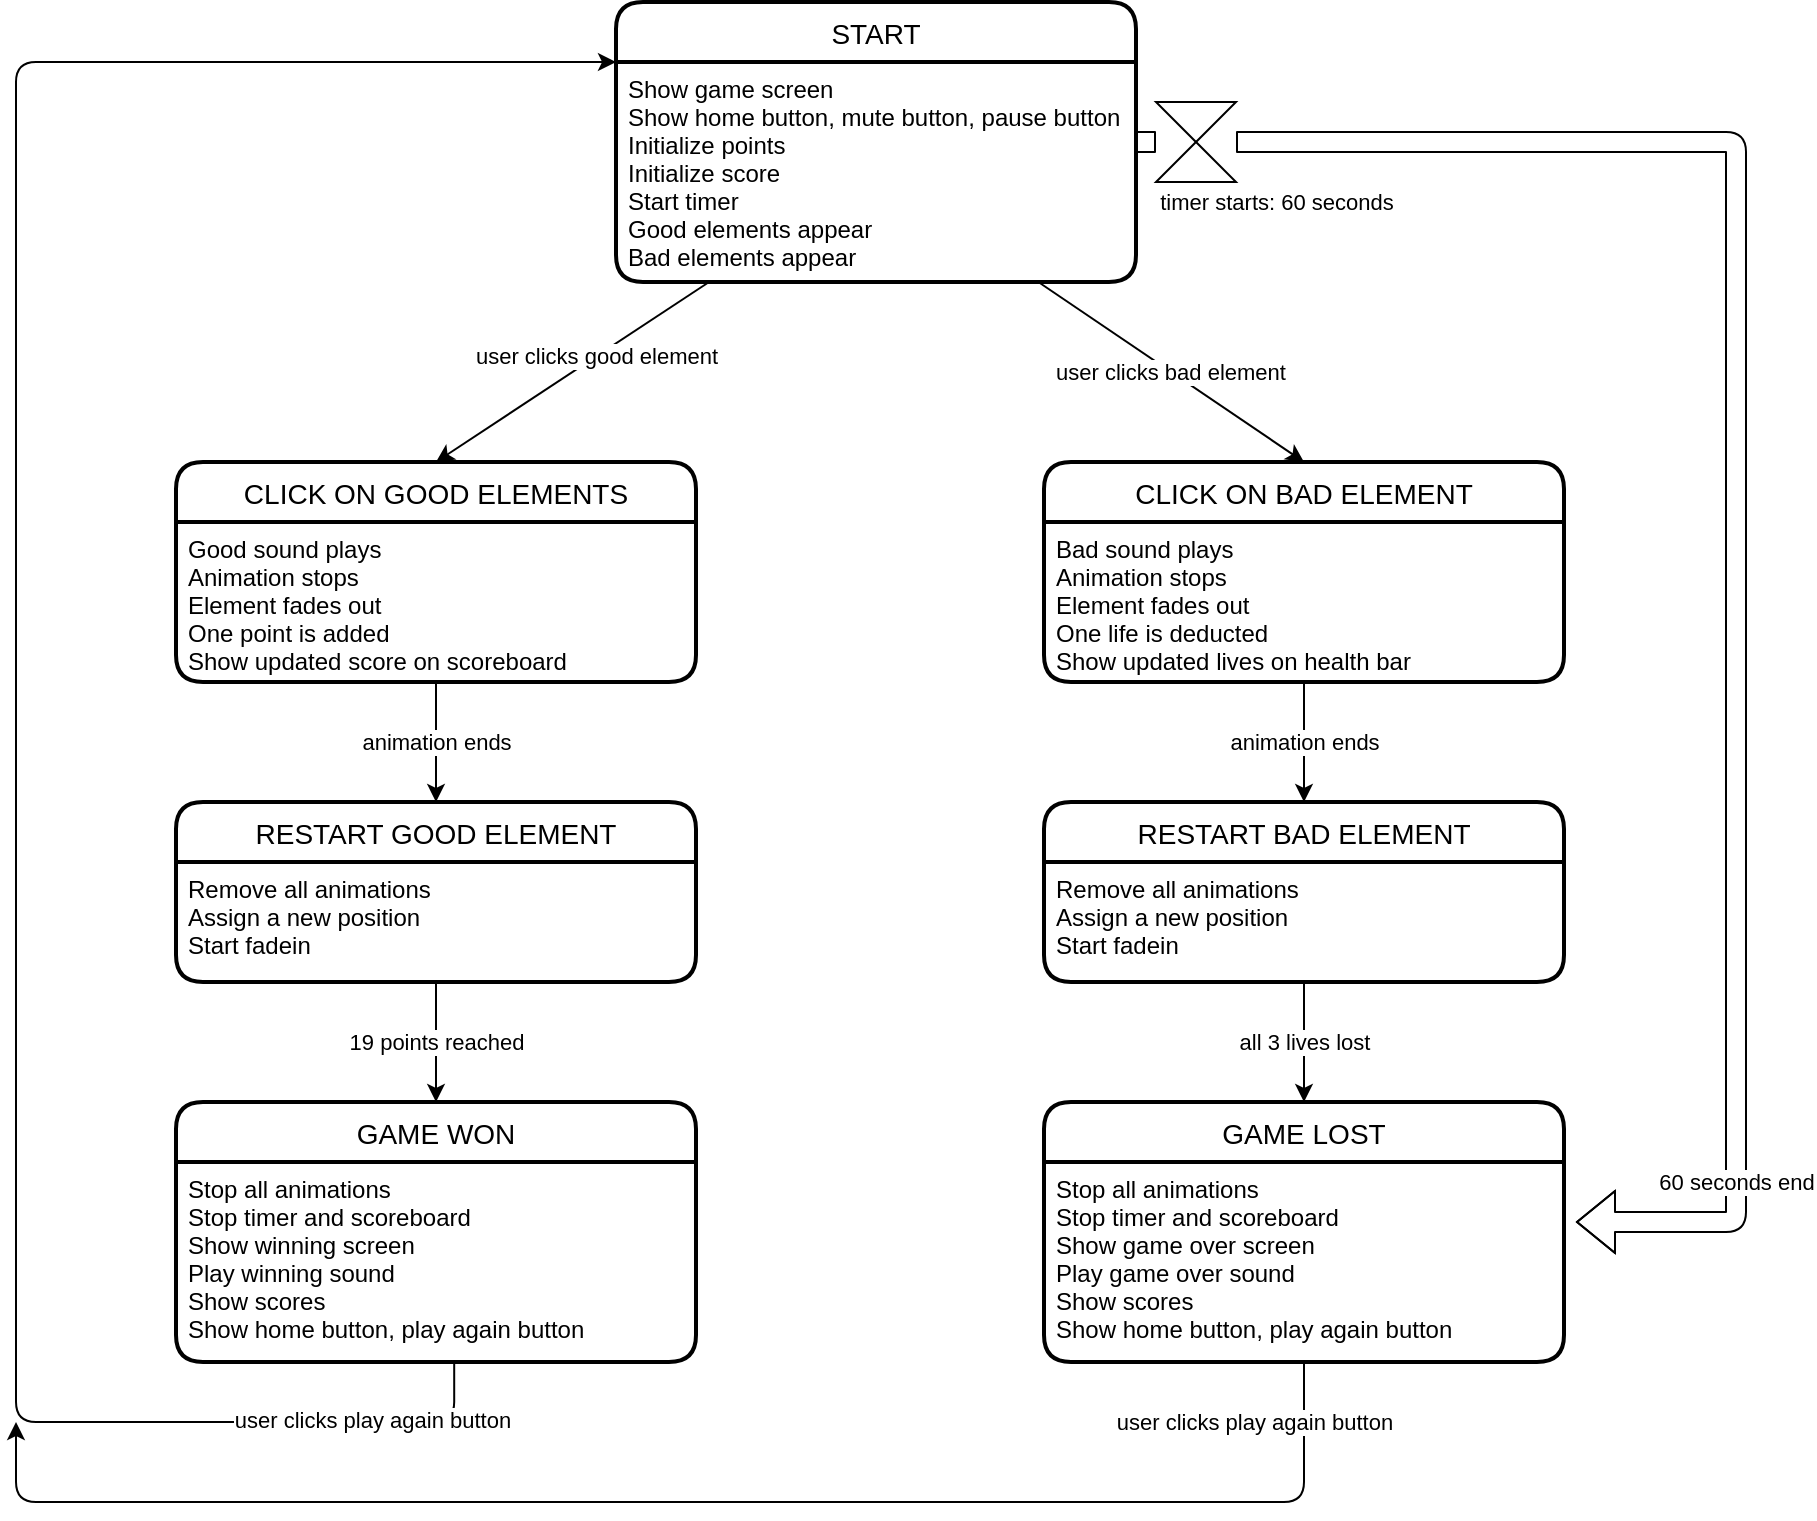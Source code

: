 <mxfile>
    <diagram id="K4MidbQB4vWUFF9jY5_W" name="Page-1">
        <mxGraphModel dx="2024" dy="907" grid="1" gridSize="10" guides="1" tooltips="1" connect="1" arrows="1" fold="1" page="1" pageScale="1" pageWidth="827" pageHeight="1169" math="0" shadow="0">
            <root>
                <mxCell id="0"/>
                <mxCell id="1" parent="0"/>
                <mxCell id="32" style="edgeStyle=orthogonalEdgeStyle;html=1;shape=flexArrow;startArrow=none;" edge="1" parent="1" source="35">
                    <mxGeometry relative="1" as="geometry">
                        <mxPoint x="680" y="860" as="targetPoint"/>
                        <Array as="points">
                            <mxPoint x="760" y="320"/>
                        </Array>
                    </mxGeometry>
                </mxCell>
                <mxCell id="37" value="timer starts: 60 seconds" style="edgeLabel;html=1;align=center;verticalAlign=middle;resizable=0;points=[];" vertex="1" connectable="0" parent="32">
                    <mxGeometry x="-0.966" y="1" relative="1" as="geometry">
                        <mxPoint x="5" y="31" as="offset"/>
                    </mxGeometry>
                </mxCell>
                <mxCell id="38" value="60 seconds end" style="edgeLabel;html=1;align=center;verticalAlign=middle;resizable=0;points=[];" vertex="1" connectable="0" parent="32">
                    <mxGeometry x="0.881" y="-2" relative="1" as="geometry">
                        <mxPoint x="28" y="-18" as="offset"/>
                    </mxGeometry>
                </mxCell>
                <mxCell id="2" value="START" style="swimlane;childLayout=stackLayout;horizontal=1;startSize=30;horizontalStack=0;rounded=1;fontSize=14;fontStyle=0;strokeWidth=2;resizeParent=0;resizeLast=1;shadow=0;dashed=0;align=center;" vertex="1" parent="1">
                    <mxGeometry x="200" y="250" width="260" height="140" as="geometry"/>
                </mxCell>
                <mxCell id="3" value="Show game screen&#10;Show home button, mute button, pause button&#10;Initialize points&#10;Initialize score&#10;Start timer&#10;Good elements appear&#10;Bad elements appear&#10;" style="align=left;strokeColor=none;fillColor=none;spacingLeft=4;fontSize=12;verticalAlign=top;resizable=0;rotatable=0;part=1;rounded=0;" vertex="1" parent="2">
                    <mxGeometry y="30" width="260" height="110" as="geometry"/>
                </mxCell>
                <mxCell id="5" value="CLICK ON GOOD ELEMENTS" style="swimlane;childLayout=stackLayout;horizontal=1;startSize=30;horizontalStack=0;rounded=1;fontSize=14;fontStyle=0;strokeWidth=2;resizeParent=0;resizeLast=1;shadow=0;dashed=0;align=center;" vertex="1" parent="1">
                    <mxGeometry x="-20" y="480" width="260" height="110" as="geometry"/>
                </mxCell>
                <mxCell id="6" value="Good sound plays&#10;Animation stops&#10;Element fades out&#10;One point is added&#10;Show updated score on scoreboard&#10;" style="align=left;strokeColor=none;fillColor=none;spacingLeft=4;fontSize=12;verticalAlign=top;resizable=0;rotatable=0;part=1;rounded=0;" vertex="1" parent="5">
                    <mxGeometry y="30" width="260" height="80" as="geometry"/>
                </mxCell>
                <mxCell id="7" value="CLICK ON BAD ELEMENT" style="swimlane;childLayout=stackLayout;horizontal=1;startSize=30;horizontalStack=0;rounded=1;fontSize=14;fontStyle=0;strokeWidth=2;resizeParent=0;resizeLast=1;shadow=0;dashed=0;align=center;" vertex="1" parent="1">
                    <mxGeometry x="414" y="480" width="260" height="110" as="geometry"/>
                </mxCell>
                <mxCell id="8" value="Bad sound plays&#10;Animation stops&#10;Element fades out&#10;One life is deducted&#10;Show updated lives on health bar&#10;" style="align=left;strokeColor=none;fillColor=none;spacingLeft=4;fontSize=12;verticalAlign=top;resizable=0;rotatable=0;part=1;rounded=0;" vertex="1" parent="7">
                    <mxGeometry y="30" width="260" height="80" as="geometry"/>
                </mxCell>
                <mxCell id="9" value="RESTART GOOD ELEMENT" style="swimlane;childLayout=stackLayout;horizontal=1;startSize=30;horizontalStack=0;rounded=1;fontSize=14;fontStyle=0;strokeWidth=2;resizeParent=0;resizeLast=1;shadow=0;dashed=0;align=center;" vertex="1" parent="1">
                    <mxGeometry x="-20" y="650" width="260" height="90" as="geometry"/>
                </mxCell>
                <mxCell id="10" value="Remove all animations&#10;Assign a new position&#10;Start fadein&#10;" style="align=left;strokeColor=none;fillColor=none;spacingLeft=4;fontSize=12;verticalAlign=top;resizable=0;rotatable=0;part=1;rounded=0;" vertex="1" parent="9">
                    <mxGeometry y="30" width="260" height="60" as="geometry"/>
                </mxCell>
                <mxCell id="12" value="RESTART BAD ELEMENT" style="swimlane;childLayout=stackLayout;horizontal=1;startSize=30;horizontalStack=0;rounded=1;fontSize=14;fontStyle=0;strokeWidth=2;resizeParent=0;resizeLast=1;shadow=0;dashed=0;align=center;" vertex="1" parent="1">
                    <mxGeometry x="414" y="650" width="260" height="90" as="geometry"/>
                </mxCell>
                <mxCell id="13" value="Remove all animations&#10;Assign a new position&#10;Start fadein&#10;" style="align=left;strokeColor=none;fillColor=none;spacingLeft=4;fontSize=12;verticalAlign=top;resizable=0;rotatable=0;part=1;rounded=0;" vertex="1" parent="12">
                    <mxGeometry y="30" width="260" height="60" as="geometry"/>
                </mxCell>
                <mxCell id="14" value="GAME WON" style="swimlane;childLayout=stackLayout;horizontal=1;startSize=30;horizontalStack=0;rounded=1;fontSize=14;fontStyle=0;strokeWidth=2;resizeParent=0;resizeLast=1;shadow=0;dashed=0;align=center;" vertex="1" parent="1">
                    <mxGeometry x="-20" y="800" width="260" height="130" as="geometry"/>
                </mxCell>
                <mxCell id="15" value="Stop all animations&#10;Stop timer and scoreboard&#10;Show winning screen&#10;Play winning sound&#10;Show scores&#10;Show home button, play again button&#10;" style="align=left;strokeColor=none;fillColor=none;spacingLeft=4;fontSize=12;verticalAlign=top;resizable=0;rotatable=0;part=1;rounded=0;" vertex="1" parent="14">
                    <mxGeometry y="30" width="260" height="100" as="geometry"/>
                </mxCell>
                <mxCell id="16" value="GAME LOST" style="swimlane;childLayout=stackLayout;horizontal=1;startSize=30;horizontalStack=0;rounded=1;fontSize=14;fontStyle=0;strokeWidth=2;resizeParent=0;resizeLast=1;shadow=0;dashed=0;align=center;" vertex="1" parent="1">
                    <mxGeometry x="414" y="800" width="260" height="130" as="geometry"/>
                </mxCell>
                <mxCell id="17" value="Stop all animations&#10;Stop timer and scoreboard&#10;Show game over screen&#10;Play game over sound&#10;Show scores&#10;Show home button, play again button&#10;" style="align=left;strokeColor=none;fillColor=none;spacingLeft=4;fontSize=12;verticalAlign=top;resizable=0;rotatable=0;part=1;rounded=0;" vertex="1" parent="16">
                    <mxGeometry y="30" width="260" height="100" as="geometry"/>
                </mxCell>
                <mxCell id="18" style="edgeStyle=none;html=1;entryX=0.5;entryY=0;entryDx=0;entryDy=0;" edge="1" parent="1" source="3" target="5">
                    <mxGeometry relative="1" as="geometry"/>
                </mxCell>
                <mxCell id="19" value="user clicks good element" style="edgeLabel;html=1;align=center;verticalAlign=middle;resizable=0;points=[];" vertex="1" connectable="0" parent="18">
                    <mxGeometry x="-0.174" relative="1" as="geometry">
                        <mxPoint as="offset"/>
                    </mxGeometry>
                </mxCell>
                <mxCell id="20" value="user clicks bad element" style="edgeStyle=none;html=1;entryX=0.5;entryY=0;entryDx=0;entryDy=0;" edge="1" parent="1" source="3" target="7">
                    <mxGeometry relative="1" as="geometry"/>
                </mxCell>
                <mxCell id="21" value="animation ends" style="edgeStyle=none;html=1;entryX=0.5;entryY=0;entryDx=0;entryDy=0;" edge="1" parent="1" source="6" target="9">
                    <mxGeometry relative="1" as="geometry"/>
                </mxCell>
                <mxCell id="22" value="animation ends" style="edgeStyle=none;html=1;entryX=0.5;entryY=0;entryDx=0;entryDy=0;" edge="1" parent="1" source="8" target="12">
                    <mxGeometry relative="1" as="geometry"/>
                </mxCell>
                <mxCell id="23" value="19 points reached" style="edgeStyle=none;html=1;entryX=0.5;entryY=0;entryDx=0;entryDy=0;" edge="1" parent="1" source="10" target="14">
                    <mxGeometry relative="1" as="geometry"/>
                </mxCell>
                <mxCell id="24" value="all 3 lives lost" style="edgeStyle=none;html=1;entryX=0.5;entryY=0;entryDx=0;entryDy=0;" edge="1" parent="1" source="13" target="16">
                    <mxGeometry relative="1" as="geometry"/>
                </mxCell>
                <mxCell id="35" value="" style="shape=collate;whiteSpace=wrap;html=1;" vertex="1" parent="1">
                    <mxGeometry x="470" y="300" width="40" height="40" as="geometry"/>
                </mxCell>
                <mxCell id="36" value="" style="edgeStyle=orthogonalEdgeStyle;html=1;shape=flexArrow;endArrow=none;" edge="1" parent="1" source="2" target="35">
                    <mxGeometry relative="1" as="geometry">
                        <mxPoint x="680" y="860" as="targetPoint"/>
                        <mxPoint x="460" y="320" as="sourcePoint"/>
                        <Array as="points"/>
                    </mxGeometry>
                </mxCell>
                <mxCell id="39" style="html=1;edgeStyle=orthogonalEdgeStyle;entryX=0;entryY=0;entryDx=0;entryDy=0;exitX=0.535;exitY=1;exitDx=0;exitDy=0;exitPerimeter=0;" edge="1" parent="1" source="15" target="3">
                    <mxGeometry relative="1" as="geometry">
                        <mxPoint x="190" y="280" as="targetPoint"/>
                        <Array as="points">
                            <mxPoint x="119" y="960"/>
                            <mxPoint x="-100" y="960"/>
                            <mxPoint x="-100" y="280"/>
                        </Array>
                    </mxGeometry>
                </mxCell>
                <mxCell id="41" value="user clicks play again button" style="edgeLabel;html=1;align=center;verticalAlign=middle;resizable=0;points=[];" vertex="1" connectable="0" parent="39">
                    <mxGeometry x="-0.884" y="-1" relative="1" as="geometry">
                        <mxPoint as="offset"/>
                    </mxGeometry>
                </mxCell>
                <mxCell id="40" style="edgeStyle=orthogonalEdgeStyle;html=1;" edge="1" parent="1" source="17">
                    <mxGeometry relative="1" as="geometry">
                        <mxPoint x="-100" y="960" as="targetPoint"/>
                        <Array as="points">
                            <mxPoint x="544" y="1000"/>
                            <mxPoint x="-100" y="1000"/>
                        </Array>
                    </mxGeometry>
                </mxCell>
                <mxCell id="44" value="user clicks play again button" style="edgeLabel;html=1;align=center;verticalAlign=middle;resizable=0;points=[];" vertex="1" connectable="0" parent="40">
                    <mxGeometry x="0.231" relative="1" as="geometry">
                        <mxPoint x="369" y="-40" as="offset"/>
                    </mxGeometry>
                </mxCell>
            </root>
        </mxGraphModel>
    </diagram>
</mxfile>